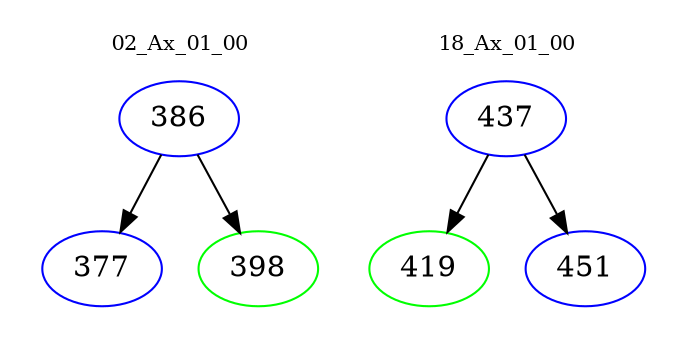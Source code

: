 digraph{
subgraph cluster_0 {
color = white
label = "02_Ax_01_00";
fontsize=10;
T0_386 [label="386", color="blue"]
T0_386 -> T0_377 [color="black"]
T0_377 [label="377", color="blue"]
T0_386 -> T0_398 [color="black"]
T0_398 [label="398", color="green"]
}
subgraph cluster_1 {
color = white
label = "18_Ax_01_00";
fontsize=10;
T1_437 [label="437", color="blue"]
T1_437 -> T1_419 [color="black"]
T1_419 [label="419", color="green"]
T1_437 -> T1_451 [color="black"]
T1_451 [label="451", color="blue"]
}
}
